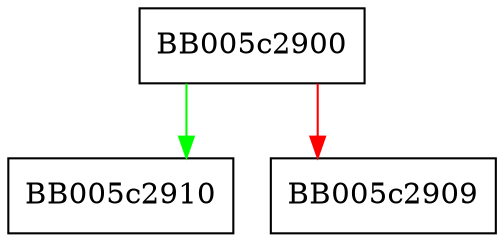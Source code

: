 digraph EVP_MD_meth_set_update {
  node [shape="box"];
  graph [splines=ortho];
  BB005c2900 -> BB005c2910 [color="green"];
  BB005c2900 -> BB005c2909 [color="red"];
}